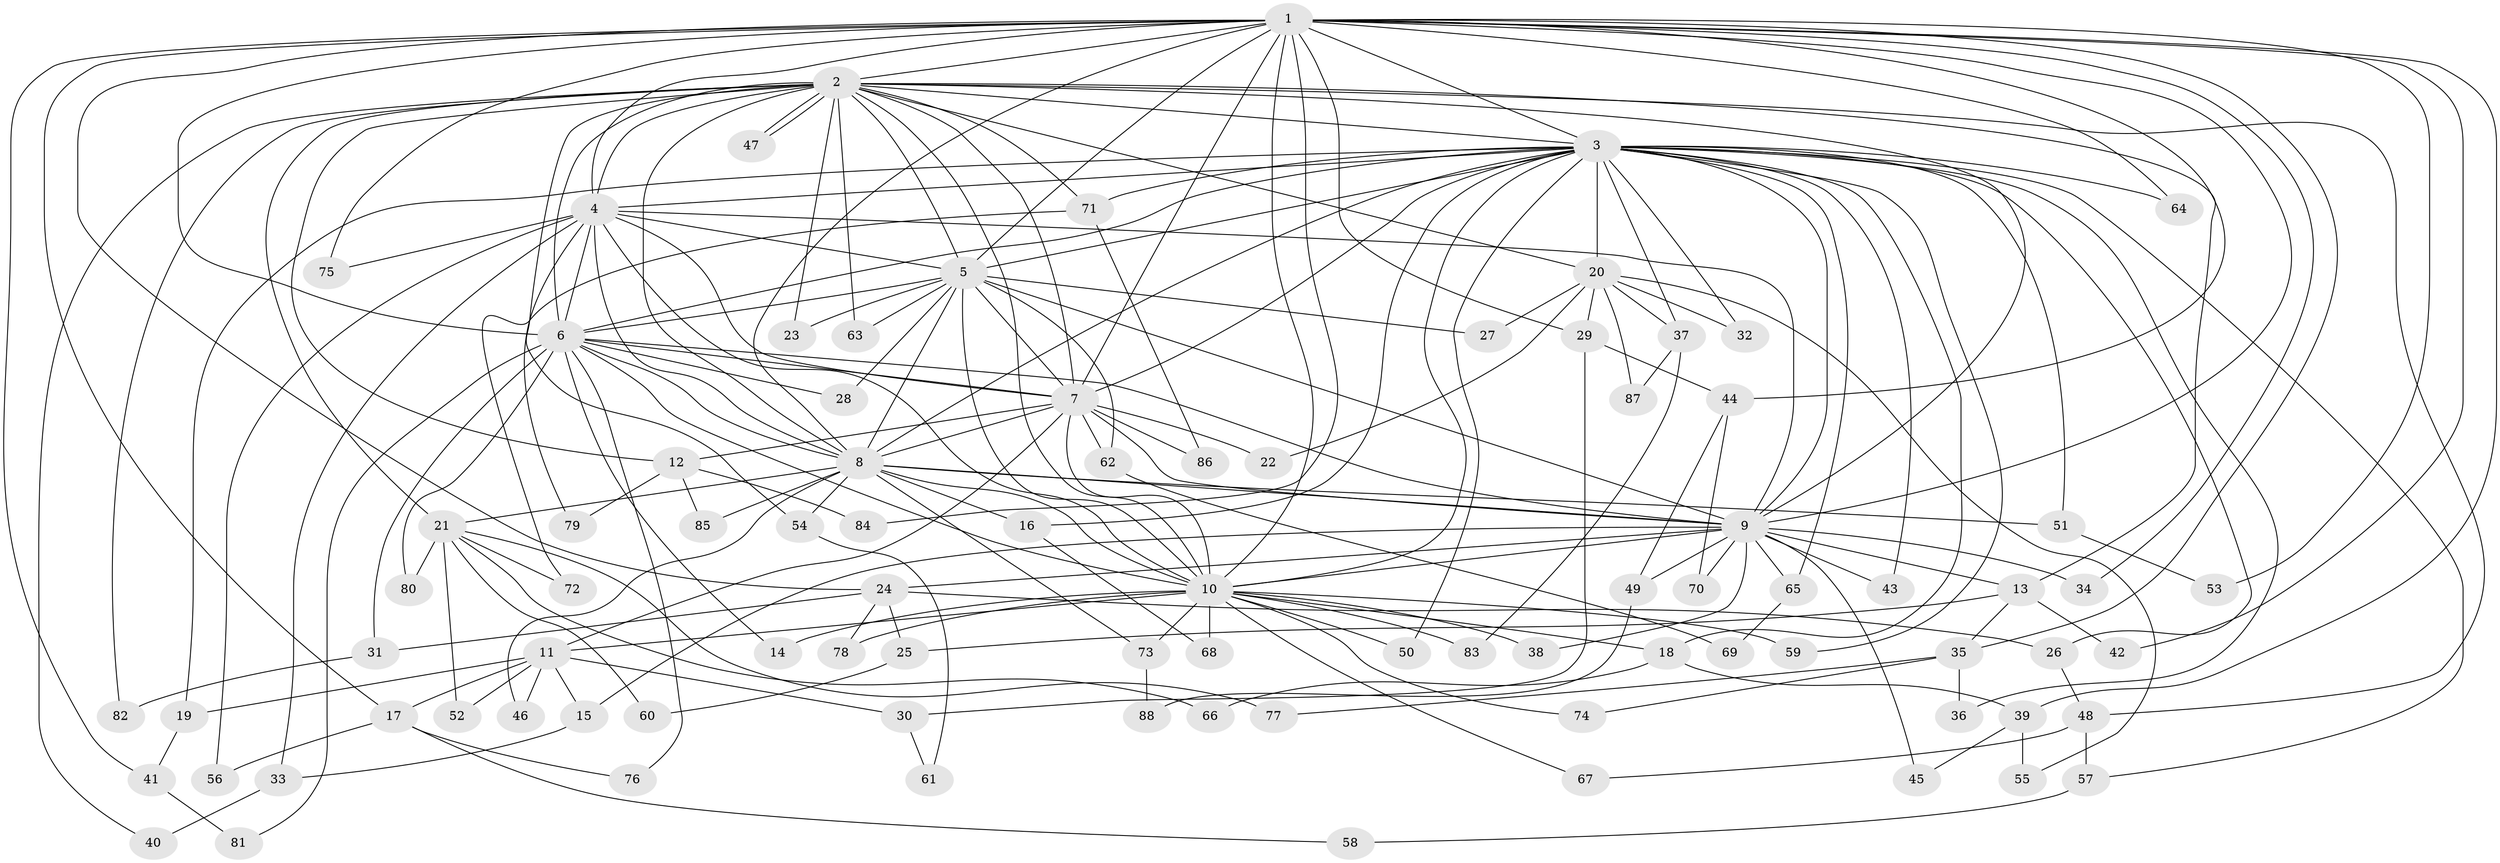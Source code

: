 // Generated by graph-tools (version 1.1) at 2025/11/02/27/25 16:11:02]
// undirected, 88 vertices, 201 edges
graph export_dot {
graph [start="1"]
  node [color=gray90,style=filled];
  1;
  2;
  3;
  4;
  5;
  6;
  7;
  8;
  9;
  10;
  11;
  12;
  13;
  14;
  15;
  16;
  17;
  18;
  19;
  20;
  21;
  22;
  23;
  24;
  25;
  26;
  27;
  28;
  29;
  30;
  31;
  32;
  33;
  34;
  35;
  36;
  37;
  38;
  39;
  40;
  41;
  42;
  43;
  44;
  45;
  46;
  47;
  48;
  49;
  50;
  51;
  52;
  53;
  54;
  55;
  56;
  57;
  58;
  59;
  60;
  61;
  62;
  63;
  64;
  65;
  66;
  67;
  68;
  69;
  70;
  71;
  72;
  73;
  74;
  75;
  76;
  77;
  78;
  79;
  80;
  81;
  82;
  83;
  84;
  85;
  86;
  87;
  88;
  1 -- 2;
  1 -- 3;
  1 -- 4;
  1 -- 5;
  1 -- 6;
  1 -- 7;
  1 -- 8;
  1 -- 9;
  1 -- 10;
  1 -- 17;
  1 -- 24;
  1 -- 29;
  1 -- 34;
  1 -- 35;
  1 -- 39;
  1 -- 41;
  1 -- 42;
  1 -- 44;
  1 -- 53;
  1 -- 64;
  1 -- 75;
  1 -- 84;
  2 -- 3;
  2 -- 4;
  2 -- 5;
  2 -- 6;
  2 -- 7;
  2 -- 8;
  2 -- 9;
  2 -- 10;
  2 -- 12;
  2 -- 13;
  2 -- 20;
  2 -- 21;
  2 -- 23;
  2 -- 40;
  2 -- 47;
  2 -- 47;
  2 -- 48;
  2 -- 54;
  2 -- 63;
  2 -- 71;
  2 -- 82;
  3 -- 4;
  3 -- 5;
  3 -- 6;
  3 -- 7;
  3 -- 8;
  3 -- 9;
  3 -- 10;
  3 -- 16;
  3 -- 18;
  3 -- 19;
  3 -- 20;
  3 -- 26;
  3 -- 32;
  3 -- 36;
  3 -- 37;
  3 -- 43;
  3 -- 50;
  3 -- 51;
  3 -- 57;
  3 -- 59;
  3 -- 64;
  3 -- 65;
  3 -- 71;
  4 -- 5;
  4 -- 6;
  4 -- 7;
  4 -- 8;
  4 -- 9;
  4 -- 10;
  4 -- 33;
  4 -- 56;
  4 -- 75;
  4 -- 79;
  5 -- 6;
  5 -- 7;
  5 -- 8;
  5 -- 9;
  5 -- 10;
  5 -- 23;
  5 -- 27;
  5 -- 28;
  5 -- 62;
  5 -- 63;
  6 -- 7;
  6 -- 8;
  6 -- 9;
  6 -- 10;
  6 -- 14;
  6 -- 28;
  6 -- 31;
  6 -- 76;
  6 -- 80;
  6 -- 81;
  7 -- 8;
  7 -- 9;
  7 -- 10;
  7 -- 11;
  7 -- 12;
  7 -- 22;
  7 -- 62;
  7 -- 86;
  8 -- 9;
  8 -- 10;
  8 -- 16;
  8 -- 21;
  8 -- 46;
  8 -- 51;
  8 -- 54;
  8 -- 73;
  8 -- 85;
  9 -- 10;
  9 -- 13;
  9 -- 15;
  9 -- 24;
  9 -- 34;
  9 -- 38;
  9 -- 43;
  9 -- 45;
  9 -- 49;
  9 -- 65;
  9 -- 70;
  10 -- 11;
  10 -- 14;
  10 -- 18;
  10 -- 38;
  10 -- 50;
  10 -- 59;
  10 -- 67;
  10 -- 68;
  10 -- 73;
  10 -- 74;
  10 -- 78;
  10 -- 83;
  11 -- 15;
  11 -- 17;
  11 -- 19;
  11 -- 30;
  11 -- 46;
  11 -- 52;
  12 -- 79;
  12 -- 84;
  12 -- 85;
  13 -- 25;
  13 -- 35;
  13 -- 42;
  15 -- 33;
  16 -- 68;
  17 -- 56;
  17 -- 58;
  17 -- 76;
  18 -- 39;
  18 -- 66;
  19 -- 41;
  20 -- 22;
  20 -- 27;
  20 -- 29;
  20 -- 32;
  20 -- 37;
  20 -- 55;
  20 -- 87;
  21 -- 52;
  21 -- 60;
  21 -- 66;
  21 -- 72;
  21 -- 77;
  21 -- 80;
  24 -- 25;
  24 -- 26;
  24 -- 31;
  24 -- 78;
  25 -- 60;
  26 -- 48;
  29 -- 30;
  29 -- 44;
  30 -- 61;
  31 -- 82;
  33 -- 40;
  35 -- 36;
  35 -- 74;
  35 -- 77;
  37 -- 83;
  37 -- 87;
  39 -- 45;
  39 -- 55;
  41 -- 81;
  44 -- 49;
  44 -- 70;
  48 -- 57;
  48 -- 67;
  49 -- 88;
  51 -- 53;
  54 -- 61;
  57 -- 58;
  62 -- 69;
  65 -- 69;
  71 -- 72;
  71 -- 86;
  73 -- 88;
}
